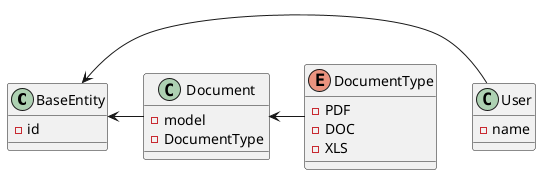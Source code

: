 @startuml

BaseEntity <- User
BaseEntity <- Document
Document <- DocumentType


class BaseEntity {
    -id
}

class Document {
    -model
    -DocumentType
}

class User {
    -name
}

enum DocumentType {
    -PDF
    -DOC
    -XLS
}

@enduml
